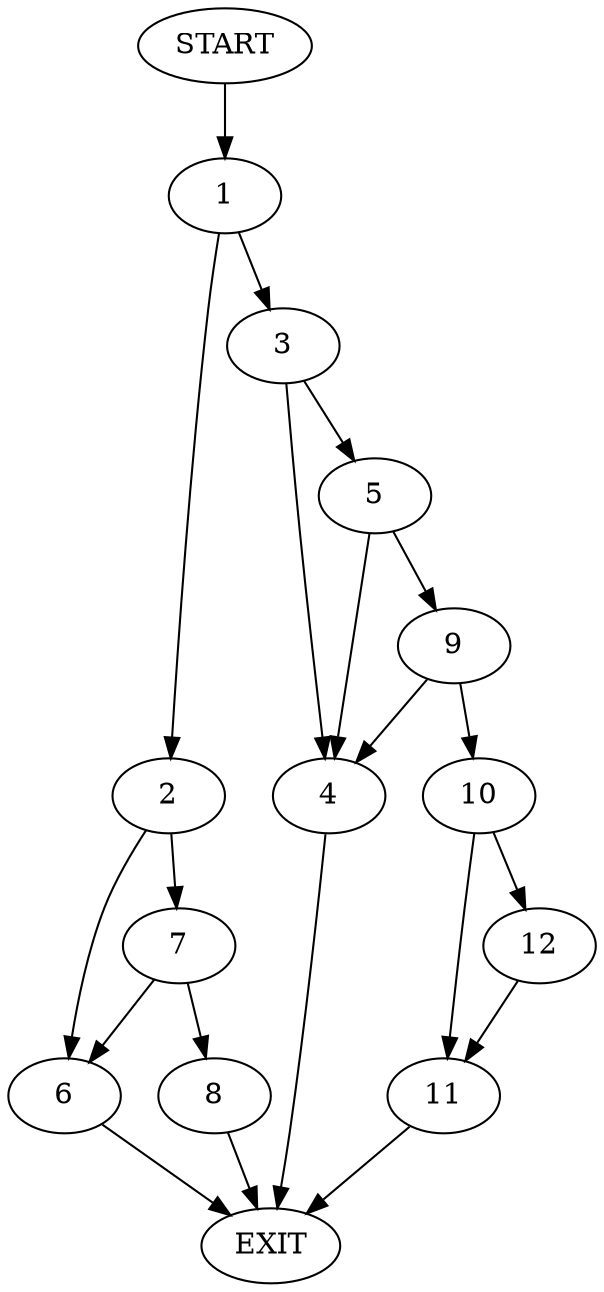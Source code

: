 digraph {
0 [label="START"]
13 [label="EXIT"]
0 -> 1
1 -> 2
1 -> 3
3 -> 4
3 -> 5
2 -> 6
2 -> 7
6 -> 13
7 -> 8
7 -> 6
8 -> 13
4 -> 13
5 -> 4
5 -> 9
9 -> 4
9 -> 10
10 -> 11
10 -> 12
11 -> 13
12 -> 11
}
